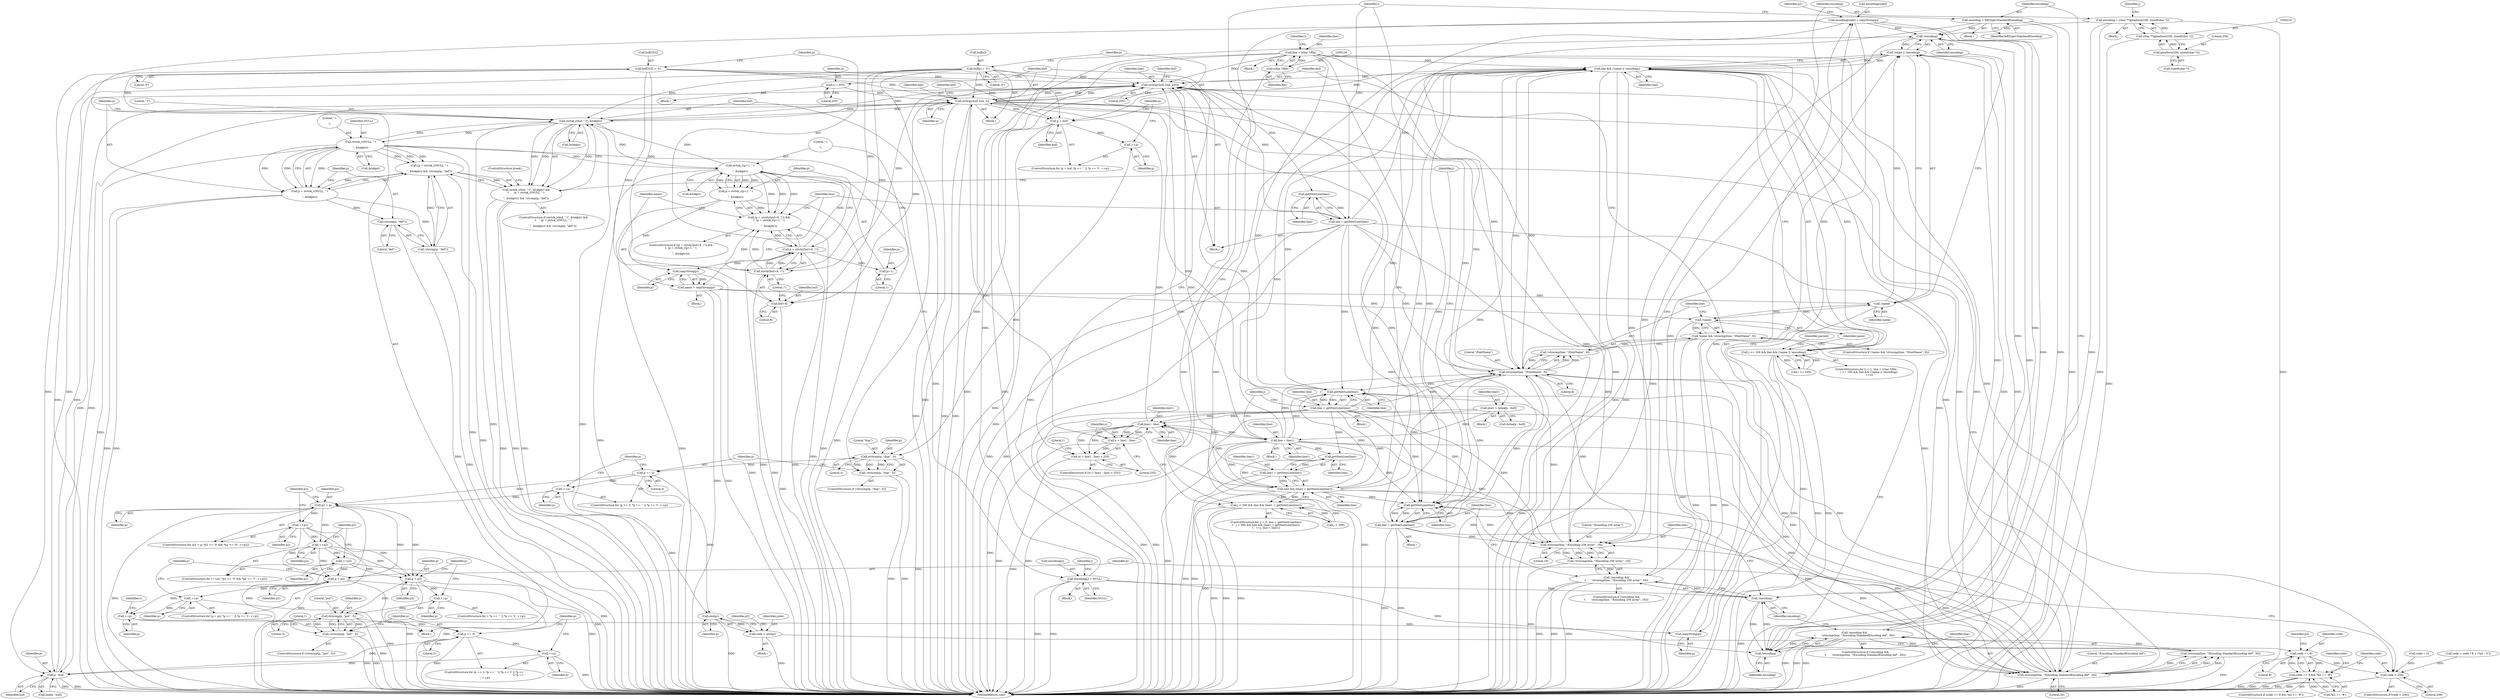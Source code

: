 digraph "1_poppler_39d140bfc0b8239bdd96d6a55842034ae5c05473@API" {
"1000443" [label="(Call,encoding[code] = copyString(p))"];
"1000447" [label="(Call,copyString(p))"];
"1000433" [label="(Call,++p)"];
"1000413" [label="(Call,p = p2)"];
"1000325" [label="(Call,p2 = p)"];
"1000310" [label="(Call,p += 3)"];
"1000304" [label="(Call,strncmp(p, \"dup\", 3))"];
"1000288" [label="(Call,p = buf)"];
"1000156" [label="(Call,buf[255] = '\0')"];
"1000282" [label="(Call,buf[n] = '\0')"];
"1000278" [label="(Call,strncpy(buf, line, n))"];
"1000509" [label="(Call,p - buf)"];
"1000498" [label="(Call,++p)"];
"1000476" [label="(Call,p += 3)"];
"1000470" [label="(Call,strncmp(p, \"put\", 3))"];
"1000466" [label="(Call,++p)"];
"1000453" [label="(Call,p = p2)"];
"1000337" [label="(Call,++p2)"];
"1000373" [label="(Call,++p2)"];
"1000384" [label="(Call,++p2)"];
"1000522" [label="(Call,strtok_r(buf, \" \t\", &tokptr))"];
"1000172" [label="(Call,strtok_r(p+1, \" \t\n\r\", &tokptr))"];
"1000163" [label="(Call,p = strchr(buf+9, '/'))"];
"1000165" [label="(Call,strchr(buf+9, '/'))"];
"1000152" [label="(Call,strncpy(buf, line, 255))"];
"1000258" [label="(Call,line = line1)"];
"1000266" [label="(Call,line1 - line)"];
"1000251" [label="(Call,line1 = getNextLine(line))"];
"1000253" [label="(Call,getNextLine(line))"];
"1000241" [label="(Call,line = getNextLine(line))"];
"1000243" [label="(Call,getNextLine(line))"];
"1000208" [label="(Call,strncmp(line, \"/Encoding 256 array\", 19))"];
"1000184" [label="(Call,line = getNextLine(line))"];
"1000186" [label="(Call,getNextLine(line))"];
"1000194" [label="(Call,strncmp(line, \"/Encoding StandardEncoding def\", 30))"];
"1000147" [label="(Call,strncmp(line, \"/FontName\", 9))"];
"1000132" [label="(Call,line && (!name || !encoding))"];
"1000543" [label="(Call,line = getNextLine(line))"];
"1000545" [label="(Call,getNextLine(line))"];
"1000249" [label="(Call,line && (line1 = getNextLine(line)))"];
"1000123" [label="(Call,line = (char *)file)"];
"1000125" [label="(Call,(char *)file)"];
"1000134" [label="(Call,!name || !encoding)"];
"1000135" [label="(Call,!name)"];
"1000180" [label="(Call,name = copyString(p))"];
"1000182" [label="(Call,copyString(p))"];
"1000170" [label="(Call,p = strtok_r(p+1, \" \t\n\r\", &tokptr))"];
"1000144" [label="(Call,!name)"];
"1000137" [label="(Call,!encoding)"];
"1000199" [label="(Call,encoding = fofiType1StandardEncoding)"];
"1000213" [label="(Call,encoding = (char **)gmallocn(256, sizeof(char *)))"];
"1000215" [label="(Call,(char **)gmallocn(256, sizeof(char *)))"];
"1000217" [label="(Call,gmallocn(256, sizeof(char *)))"];
"1000205" [label="(Call,!encoding)"];
"1000231" [label="(Call,encoding[j] = NULL)"];
"1000530" [label="(Call,strtok_r(NULL, \" \t\n\r\", &tokptr))"];
"1000191" [label="(Call,!encoding)"];
"1000443" [label="(Call,encoding[code] = copyString(p))"];
"1000190" [label="(Call,!encoding &&\n\t       !strncmp(line, \"/Encoding StandardEncoding def\", 30))"];
"1000193" [label="(Call,!strncmp(line, \"/Encoding StandardEncoding def\", 30))"];
"1000204" [label="(Call,!encoding &&\n\t       !strncmp(line, \"/Encoding 256 array\", 19))"];
"1000207" [label="(Call,!strncmp(line, \"/Encoding 256 array\", 19))"];
"1000504" [label="(Call,line1 = &line[p - buf])"];
"1000264" [label="(Call,n = line1 - line)"];
"1000275" [label="(Call,n = 255)"];
"1000300" [label="(Call,++p)"];
"1000322" [label="(Call,++p)"];
"1000425" [label="(Call,++p)"];
"1000128" [label="(Call,i <= 100 && line && (!name || !encoding))"];
"1000146" [label="(Call,!strncmp(line, \"/FontName\", 9))"];
"1000143" [label="(Call,!name && !strncmp(line, \"/FontName\", 9))"];
"1000162" [label="(Call,(p = strchr(buf+9, '/')) &&\n\t  (p = strtok_r(p+1, \" \t\n\r\", &tokptr)))"];
"1000245" [label="(Call,j < 300 && line && (line1 = getNextLine(line)))"];
"1000263" [label="(Call,(n = line1 - line) > 255)"];
"1000303" [label="(Call,!strncmp(p, \"dup\", 3))"];
"1000469" [label="(Call,!strncmp(p, \"put\", 3))"];
"1000353" [label="(Call,atoi(p))"];
"1000351" [label="(Call,code = atoi(p))"];
"1000361" [label="(Call,code == 8)"];
"1000360" [label="(Call,code == 8 && *p2 == '#')"];
"1000408" [label="(Call,code < 256)"];
"1000521" [label="(Call,strtok_r(buf, \" \t\", &tokptr) &&\n\t      (p = strtok_r(NULL, \" \t\n\r\", &tokptr)) && !strcmp(p, \"def\"))"];
"1000527" [label="(Call,(p = strtok_r(NULL, \" \t\n\r\", &tokptr)) && !strcmp(p, \"def\"))"];
"1000528" [label="(Call,p = strtok_r(NULL, \" \t\n\r\", &tokptr))"];
"1000535" [label="(Call,!strcmp(p, \"def\"))"];
"1000536" [label="(Call,strcmp(p, \"def\"))"];
"1000173" [label="(Call,p+1)"];
"1000166" [label="(Call,buf+9)"];
"1000204" [label="(Call,!encoding &&\n\t       !strncmp(line, \"/Encoding 256 array\", 19))"];
"1000161" [label="(ControlStructure,if ((p = strchr(buf+9, '/')) &&\n\t  (p = strtok_r(p+1, \" \t\n\r\", &tokptr))))"];
"1000478" [label="(Literal,3)"];
"1000469" [label="(Call,!strncmp(p, \"put\", 3))"];
"1000170" [label="(Call,p = strtok_r(p+1, \" \t\n\r\", &tokptr))"];
"1000504" [label="(Call,line1 = &line[p - buf])"];
"1000546" [label="(Identifier,line)"];
"1000191" [label="(Call,!encoding)"];
"1000528" [label="(Call,p = strtok_r(NULL, \" \t\n\r\", &tokptr))"];
"1000257" [label="(Identifier,j)"];
"1000284" [label="(Identifier,buf)"];
"1000149" [label="(Literal,\"/FontName\")"];
"1000217" [label="(Call,gmallocn(256, sizeof(char *)))"];
"1000153" [label="(Identifier,buf)"];
"1000180" [label="(Call,name = copyString(p))"];
"1000397" [label="(Call,code = code * 8 + (*p2 - '0'))"];
"1000444" [label="(Call,encoding[code])"];
"1000436" [label="(Identifier,c)"];
"1000533" [label="(Call,&tokptr)"];
"1000194" [label="(Call,strncmp(line, \"/Encoding StandardEncoding def\", 30))"];
"1000255" [label="(Block,)"];
"1000409" [label="(Identifier,code)"];
"1000198" [label="(Block,)"];
"1000176" [label="(Literal,\" \t\n\r\")"];
"1000316" [label="(Identifier,p)"];
"1000510" [label="(Identifier,p)"];
"1000337" [label="(Call,++p2)"];
"1000146" [label="(Call,!strncmp(line, \"/FontName\", 9))"];
"1000304" [label="(Call,strncmp(p, \"dup\", 3))"];
"1000384" [label="(Call,++p2)"];
"1000150" [label="(Literal,9)"];
"1000144" [label="(Call,!name)"];
"1000323" [label="(Identifier,p)"];
"1000419" [label="(Identifier,p)"];
"1000145" [label="(Identifier,name)"];
"1000550" [label="(MethodReturn,void)"];
"1000362" [label="(Identifier,code)"];
"1000261" [label="(Block,)"];
"1000265" [label="(Identifier,n)"];
"1000154" [label="(Identifier,line)"];
"1000373" [label="(Call,++p2)"];
"1000536" [label="(Call,strcmp(p, \"def\"))"];
"1000190" [label="(Call,!encoding &&\n\t       !strncmp(line, \"/Encoding StandardEncoding def\", 30))"];
"1000181" [label="(Identifier,name)"];
"1000151" [label="(Block,)"];
"1000523" [label="(Identifier,buf)"];
"1000507" [label="(Call,line[p - buf])"];
"1000119" [label="(Block,)"];
"1000263" [label="(Call,(n = line1 - line) > 255)"];
"1000147" [label="(Call,strncmp(line, \"/FontName\", 9))"];
"1000511" [label="(Identifier,buf)"];
"1000527" [label="(Call,(p = strtok_r(NULL, \" \t\n\r\", &tokptr)) && !strcmp(p, \"def\"))"];
"1000237" [label="(Block,)"];
"1000451" [label="(Identifier,p2)"];
"1000278" [label="(Call,strncpy(buf, line, n))"];
"1000378" [label="(Identifier,p2)"];
"1000385" [label="(Identifier,p2)"];
"1000206" [label="(Identifier,encoding)"];
"1000132" [label="(Call,line && (!name || !encoding))"];
"1000266" [label="(Call,line1 - line)"];
"1000542" [label="(Block,)"];
"1000369" [label="(Call,code = 0)"];
"1000524" [label="(Literal,\" \t\")"];
"1000133" [label="(Identifier,line)"];
"1000521" [label="(Call,strtok_r(buf, \" \t\", &tokptr) &&\n\t      (p = strtok_r(NULL, \" \t\n\r\", &tokptr)) && !strcmp(p, \"def\"))"];
"1000543" [label="(Call,line = getNextLine(line))"];
"1000213" [label="(Call,encoding = (char **)gmallocn(256, sizeof(char *)))"];
"1000137" [label="(Call,!encoding)"];
"1000311" [label="(Identifier,p)"];
"1000426" [label="(Identifier,p)"];
"1000448" [label="(Identifier,p)"];
"1000165" [label="(Call,strchr(buf+9, '/'))"];
"1000183" [label="(Identifier,p)"];
"1000498" [label="(Call,++p)"];
"1000258" [label="(Call,line = line1)"];
"1000244" [label="(Identifier,line)"];
"1000270" [label="(Block,)"];
"1000251" [label="(Call,line1 = getNextLine(line))"];
"1000537" [label="(Identifier,p)"];
"1000193" [label="(Call,!strncmp(line, \"/Encoding StandardEncoding def\", 30))"];
"1000443" [label="(Call,encoding[code] = copyString(p))"];
"1000453" [label="(Call,p = p2)"];
"1000414" [label="(Identifier,p)"];
"1000219" [label="(Call,sizeof(char *))"];
"1000354" [label="(Identifier,p)"];
"1000289" [label="(Identifier,p)"];
"1000156" [label="(Call,buf[255] = '\0')"];
"1000177" [label="(Call,&tokptr)"];
"1000306" [label="(Literal,\"dup\")"];
"1000127" [label="(Identifier,file)"];
"1000267" [label="(Identifier,line1)"];
"1000456" [label="(ControlStructure,for (; *p == ' ' || *p == '\t'; ++p))"];
"1000407" [label="(ControlStructure,if (code < 256))"];
"1000522" [label="(Call,strtok_r(buf, \" \t\", &tokptr))"];
"1000207" [label="(Call,!strncmp(line, \"/Encoding 256 array\", 19))"];
"1000540" [label="(ControlStructure,break;)"];
"1000544" [label="(Identifier,line)"];
"1000277" [label="(Literal,255)"];
"1000167" [label="(Identifier,buf)"];
"1000415" [label="(Identifier,p2)"];
"1000477" [label="(Identifier,p)"];
"1000124" [label="(Identifier,line)"];
"1000199" [label="(Call,encoding = fofiType1StandardEncoding)"];
"1000192" [label="(Identifier,encoding)"];
"1000467" [label="(Identifier,p)"];
"1000264" [label="(Call,n = line1 - line)"];
"1000185" [label="(Identifier,line)"];
"1000548" [label="(Identifier,parsed)"];
"1000545" [label="(Call,getNextLine(line))"];
"1000325" [label="(Call,p2 = p)"];
"1000242" [label="(Identifier,line)"];
"1000408" [label="(Call,code < 256)"];
"1000531" [label="(Identifier,NULL)"];
"1000283" [label="(Call,buf[n])"];
"1000476" [label="(Call,p += 3)"];
"1000425" [label="(Call,++p)"];
"1000499" [label="(Identifier,p)"];
"1000338" [label="(Identifier,p2)"];
"1000331" [label="(Identifier,p2)"];
"1000208" [label="(Call,strncmp(line, \"/Encoding 256 array\", 19))"];
"1000352" [label="(Identifier,code)"];
"1000171" [label="(Identifier,p)"];
"1000243" [label="(Call,getNextLine(line))"];
"1000215" [label="(Call,(char **)gmallocn(256, sizeof(char *)))"];
"1000290" [label="(Identifier,buf)"];
"1000230" [label="(Block,)"];
"1000305" [label="(Identifier,p)"];
"1000247" [label="(Identifier,j)"];
"1000166" [label="(Call,buf+9)"];
"1000327" [label="(Identifier,p)"];
"1000249" [label="(Call,line && (line1 = getNextLine(line)))"];
"1000364" [label="(Call,*p2 == '#')"];
"1000175" [label="(Literal,1)"];
"1000246" [label="(Call,j < 300)"];
"1000212" [label="(Block,)"];
"1000196" [label="(Literal,\"/Encoding StandardEncoding def\")"];
"1000174" [label="(Identifier,p)"];
"1000125" [label="(Call,(char *)file)"];
"1000160" [label="(Literal,'\0')"];
"1000302" [label="(ControlStructure,if (!strncmp(p, \"dup\", 3)))"];
"1000538" [label="(Literal,\"def\")"];
"1000253" [label="(Call,getNextLine(line))"];
"1000195" [label="(Identifier,line)"];
"1000342" [label="(Block,)"];
"1000182" [label="(Call,copyString(p))"];
"1000223" [label="(Identifier,j)"];
"1000475" [label="(ControlStructure,for (p += 3; *p == ' ' || *p == '\t' || *p == '\n' || *p == '\r'; ++p))"];
"1000218" [label="(Literal,256)"];
"1000361" [label="(Call,code == 8)"];
"1000468" [label="(ControlStructure,if (!strncmp(p, \"put\", 3)))"];
"1000412" [label="(ControlStructure,for (p = p2; *p == ' ' || *p == '\t'; ++p))"];
"1000303" [label="(Call,!strncmp(p, \"dup\", 3))"];
"1000532" [label="(Literal,\" \t\n\r\")"];
"1000351" [label="(Call,code = atoi(p))"];
"1000279" [label="(Identifier,buf)"];
"1000179" [label="(Block,)"];
"1000310" [label="(Call,p += 3)"];
"1000250" [label="(Identifier,line)"];
"1000433" [label="(Call,++p)"];
"1000434" [label="(Identifier,p)"];
"1000214" [label="(Identifier,encoding)"];
"1000189" [label="(ControlStructure,if (!encoding &&\n\t       !strncmp(line, \"/Encoding StandardEncoding def\", 30)))"];
"1000280" [label="(Identifier,line)"];
"1000312" [label="(Literal,3)"];
"1000241" [label="(Call,line = getNextLine(line))"];
"1000205" [label="(Call,!encoding)"];
"1000454" [label="(Identifier,p)"];
"1000410" [label="(Literal,256)"];
"1000129" [label="(Call,i <= 100)"];
"1000281" [label="(Identifier,n)"];
"1000530" [label="(Call,strtok_r(NULL, \" \t\n\r\", &tokptr))"];
"1000260" [label="(Identifier,line1)"];
"1000187" [label="(Identifier,line)"];
"1000162" [label="(Call,(p = strchr(buf+9, '/')) &&\n\t  (p = strtok_r(p+1, \" \t\n\r\", &tokptr)))"];
"1000309" [label="(ControlStructure,for (p += 3; *p == ' ' || *p == '\t'; ++p))"];
"1000184" [label="(Call,line = getNextLine(line))"];
"1000211" [label="(Literal,19)"];
"1000148" [label="(Identifier,line)"];
"1000231" [label="(Call,encoding[j] = NULL)"];
"1000142" [label="(ControlStructure,if (!name && !strncmp(line, \"/FontName\", 9)))"];
"1000288" [label="(Call,p = buf)"];
"1000520" [label="(ControlStructure,if (strtok_r(buf, \" \t\", &tokptr) &&\n\t      (p = strtok_r(NULL, \" \t\n\r\", &tokptr)) && !strcmp(p, \"def\")))"];
"1000169" [label="(Literal,'/')"];
"1000374" [label="(Identifier,p2)"];
"1000455" [label="(Identifier,p2)"];
"1000307" [label="(Literal,3)"];
"1000482" [label="(Identifier,p)"];
"1000460" [label="(Identifier,p)"];
"1000301" [label="(Identifier,p)"];
"1000143" [label="(Call,!name && !strncmp(line, \"/FontName\", 9))"];
"1000473" [label="(Literal,3)"];
"1000360" [label="(Call,code == 8 && *p2 == '#')"];
"1000282" [label="(Call,buf[n] = '\0')"];
"1000294" [label="(Identifier,p)"];
"1000128" [label="(Call,i <= 100 && line && (!name || !encoding))"];
"1000268" [label="(Identifier,line)"];
"1000471" [label="(Identifier,p)"];
"1000322" [label="(Call,++p)"];
"1000186" [label="(Call,getNextLine(line))"];
"1000235" [label="(Identifier,NULL)"];
"1000135" [label="(Call,!name)"];
"1000232" [label="(Call,encoding[j])"];
"1000197" [label="(Literal,30)"];
"1000359" [label="(ControlStructure,if (code == 8 && *p2 == '#'))"];
"1000164" [label="(Identifier,p)"];
"1000138" [label="(Identifier,encoding)"];
"1000535" [label="(Call,!strcmp(p, \"def\"))"];
"1000275" [label="(Call,n = 255)"];
"1000210" [label="(Literal,\"/Encoding 256 array\")"];
"1000229" [label="(Identifier,j)"];
"1000506" [label="(Call,&line[p - buf])"];
"1000155" [label="(Literal,255)"];
"1000273" [label="(Literal,1)"];
"1000254" [label="(Identifier,line)"];
"1000286" [label="(Literal,'\0')"];
"1000413" [label="(Call,p = p2)"];
"1000203" [label="(ControlStructure,if (!encoding &&\n\t       !strncmp(line, \"/Encoding 256 array\", 19)))"];
"1000163" [label="(Call,p = strchr(buf+9, '/'))"];
"1000201" [label="(Identifier,fofiType1StandardEncoding)"];
"1000262" [label="(ControlStructure,if ((n = line1 - line) > 255))"];
"1000357" [label="(Identifier,p2)"];
"1000366" [label="(Identifier,p2)"];
"1000173" [label="(Call,p+1)"];
"1000245" [label="(Call,j < 300 && line && (line1 = getNextLine(line)))"];
"1000236" [label="(ControlStructure,for (j = 0, line = getNextLine(line);\n\t   j < 300 && line && (line1 = getNextLine(line));\n\t   ++j, line = line1))"];
"1000157" [label="(Call,buf[255])"];
"1000372" [label="(ControlStructure,for (++p2; *p2 >= '0' && *p2 <= '7'; ++p2))"];
"1000123" [label="(Call,line = (char *)file)"];
"1000516" [label="(Literal,1)"];
"1000353" [label="(Call,atoi(p))"];
"1000472" [label="(Literal,\"put\")"];
"1000300" [label="(Call,++p)"];
"1000136" [label="(Identifier,name)"];
"1000529" [label="(Identifier,p)"];
"1000269" [label="(Literal,255)"];
"1000503" [label="(Block,)"];
"1000287" [label="(ControlStructure,for (p = buf; *p == ' ' || *p == '\t'; ++p))"];
"1000158" [label="(Identifier,buf)"];
"1000200" [label="(Identifier,encoding)"];
"1000152" [label="(Call,strncpy(buf, line, 255))"];
"1000505" [label="(Identifier,line1)"];
"1000209" [label="(Identifier,line)"];
"1000470" [label="(Call,strncmp(p, \"put\", 3))"];
"1000370" [label="(Identifier,code)"];
"1000363" [label="(Literal,8)"];
"1000525" [label="(Call,&tokptr)"];
"1000466" [label="(Call,++p)"];
"1000259" [label="(Identifier,line)"];
"1000324" [label="(ControlStructure,for (p2 = p; *p2 >= '0' && *p2 <= '9'; ++p2))"];
"1000252" [label="(Identifier,line1)"];
"1000447" [label="(Call,copyString(p))"];
"1000130" [label="(Identifier,i)"];
"1000509" [label="(Call,p - buf)"];
"1000140" [label="(Identifier,i)"];
"1000134" [label="(Call,!name || !encoding)"];
"1000276" [label="(Identifier,n)"];
"1000432" [label="(Block,)"];
"1000168" [label="(Literal,9)"];
"1000172" [label="(Call,strtok_r(p+1, \" \t\n\r\", &tokptr))"];
"1000118" [label="(ControlStructure,for (i = 1, line = (char *)file;\n       i <= 100 && line && (!name || !encoding);\n       ++i))"];
"1000326" [label="(Identifier,p2)"];
"1000443" -> "1000432"  [label="AST: "];
"1000443" -> "1000447"  [label="CFG: "];
"1000444" -> "1000443"  [label="AST: "];
"1000447" -> "1000443"  [label="AST: "];
"1000451" -> "1000443"  [label="CFG: "];
"1000443" -> "1000550"  [label="DDG: "];
"1000443" -> "1000550"  [label="DDG: "];
"1000443" -> "1000137"  [label="DDG: "];
"1000443" -> "1000191"  [label="DDG: "];
"1000443" -> "1000205"  [label="DDG: "];
"1000447" -> "1000443"  [label="DDG: "];
"1000447" -> "1000448"  [label="CFG: "];
"1000448" -> "1000447"  [label="AST: "];
"1000433" -> "1000447"  [label="DDG: "];
"1000433" -> "1000432"  [label="AST: "];
"1000433" -> "1000434"  [label="CFG: "];
"1000434" -> "1000433"  [label="AST: "];
"1000436" -> "1000433"  [label="CFG: "];
"1000413" -> "1000433"  [label="DDG: "];
"1000425" -> "1000433"  [label="DDG: "];
"1000413" -> "1000412"  [label="AST: "];
"1000413" -> "1000415"  [label="CFG: "];
"1000414" -> "1000413"  [label="AST: "];
"1000415" -> "1000413"  [label="AST: "];
"1000419" -> "1000413"  [label="CFG: "];
"1000413" -> "1000550"  [label="DDG: "];
"1000413" -> "1000550"  [label="DDG: "];
"1000325" -> "1000413"  [label="DDG: "];
"1000337" -> "1000413"  [label="DDG: "];
"1000373" -> "1000413"  [label="DDG: "];
"1000384" -> "1000413"  [label="DDG: "];
"1000413" -> "1000425"  [label="DDG: "];
"1000325" -> "1000324"  [label="AST: "];
"1000325" -> "1000327"  [label="CFG: "];
"1000326" -> "1000325"  [label="AST: "];
"1000327" -> "1000325"  [label="AST: "];
"1000331" -> "1000325"  [label="CFG: "];
"1000325" -> "1000550"  [label="DDG: "];
"1000325" -> "1000550"  [label="DDG: "];
"1000310" -> "1000325"  [label="DDG: "];
"1000322" -> "1000325"  [label="DDG: "];
"1000325" -> "1000337"  [label="DDG: "];
"1000325" -> "1000373"  [label="DDG: "];
"1000325" -> "1000453"  [label="DDG: "];
"1000310" -> "1000309"  [label="AST: "];
"1000310" -> "1000312"  [label="CFG: "];
"1000311" -> "1000310"  [label="AST: "];
"1000312" -> "1000310"  [label="AST: "];
"1000316" -> "1000310"  [label="CFG: "];
"1000304" -> "1000310"  [label="DDG: "];
"1000310" -> "1000322"  [label="DDG: "];
"1000310" -> "1000353"  [label="DDG: "];
"1000304" -> "1000303"  [label="AST: "];
"1000304" -> "1000307"  [label="CFG: "];
"1000305" -> "1000304"  [label="AST: "];
"1000306" -> "1000304"  [label="AST: "];
"1000307" -> "1000304"  [label="AST: "];
"1000303" -> "1000304"  [label="CFG: "];
"1000304" -> "1000550"  [label="DDG: "];
"1000304" -> "1000303"  [label="DDG: "];
"1000304" -> "1000303"  [label="DDG: "];
"1000304" -> "1000303"  [label="DDG: "];
"1000288" -> "1000304"  [label="DDG: "];
"1000300" -> "1000304"  [label="DDG: "];
"1000288" -> "1000287"  [label="AST: "];
"1000288" -> "1000290"  [label="CFG: "];
"1000289" -> "1000288"  [label="AST: "];
"1000290" -> "1000288"  [label="AST: "];
"1000294" -> "1000288"  [label="CFG: "];
"1000288" -> "1000550"  [label="DDG: "];
"1000156" -> "1000288"  [label="DDG: "];
"1000282" -> "1000288"  [label="DDG: "];
"1000278" -> "1000288"  [label="DDG: "];
"1000288" -> "1000300"  [label="DDG: "];
"1000156" -> "1000151"  [label="AST: "];
"1000156" -> "1000160"  [label="CFG: "];
"1000157" -> "1000156"  [label="AST: "];
"1000160" -> "1000156"  [label="AST: "];
"1000164" -> "1000156"  [label="CFG: "];
"1000156" -> "1000550"  [label="DDG: "];
"1000156" -> "1000152"  [label="DDG: "];
"1000156" -> "1000165"  [label="DDG: "];
"1000156" -> "1000166"  [label="DDG: "];
"1000156" -> "1000278"  [label="DDG: "];
"1000156" -> "1000509"  [label="DDG: "];
"1000156" -> "1000522"  [label="DDG: "];
"1000282" -> "1000261"  [label="AST: "];
"1000282" -> "1000286"  [label="CFG: "];
"1000283" -> "1000282"  [label="AST: "];
"1000286" -> "1000282"  [label="AST: "];
"1000289" -> "1000282"  [label="CFG: "];
"1000282" -> "1000550"  [label="DDG: "];
"1000282" -> "1000152"  [label="DDG: "];
"1000282" -> "1000165"  [label="DDG: "];
"1000282" -> "1000166"  [label="DDG: "];
"1000282" -> "1000278"  [label="DDG: "];
"1000282" -> "1000509"  [label="DDG: "];
"1000282" -> "1000522"  [label="DDG: "];
"1000278" -> "1000261"  [label="AST: "];
"1000278" -> "1000281"  [label="CFG: "];
"1000279" -> "1000278"  [label="AST: "];
"1000280" -> "1000278"  [label="AST: "];
"1000281" -> "1000278"  [label="AST: "];
"1000284" -> "1000278"  [label="CFG: "];
"1000278" -> "1000550"  [label="DDG: "];
"1000278" -> "1000550"  [label="DDG: "];
"1000278" -> "1000550"  [label="DDG: "];
"1000278" -> "1000132"  [label="DDG: "];
"1000278" -> "1000147"  [label="DDG: "];
"1000278" -> "1000152"  [label="DDG: "];
"1000278" -> "1000152"  [label="DDG: "];
"1000278" -> "1000194"  [label="DDG: "];
"1000278" -> "1000208"  [label="DDG: "];
"1000278" -> "1000243"  [label="DDG: "];
"1000509" -> "1000278"  [label="DDG: "];
"1000522" -> "1000278"  [label="DDG: "];
"1000152" -> "1000278"  [label="DDG: "];
"1000266" -> "1000278"  [label="DDG: "];
"1000264" -> "1000278"  [label="DDG: "];
"1000275" -> "1000278"  [label="DDG: "];
"1000278" -> "1000509"  [label="DDG: "];
"1000278" -> "1000522"  [label="DDG: "];
"1000278" -> "1000545"  [label="DDG: "];
"1000509" -> "1000507"  [label="AST: "];
"1000509" -> "1000511"  [label="CFG: "];
"1000510" -> "1000509"  [label="AST: "];
"1000511" -> "1000509"  [label="AST: "];
"1000507" -> "1000509"  [label="CFG: "];
"1000509" -> "1000550"  [label="DDG: "];
"1000509" -> "1000550"  [label="DDG: "];
"1000509" -> "1000152"  [label="DDG: "];
"1000498" -> "1000509"  [label="DDG: "];
"1000476" -> "1000509"  [label="DDG: "];
"1000498" -> "1000475"  [label="AST: "];
"1000498" -> "1000499"  [label="CFG: "];
"1000499" -> "1000498"  [label="AST: "];
"1000482" -> "1000498"  [label="CFG: "];
"1000498" -> "1000550"  [label="DDG: "];
"1000476" -> "1000498"  [label="DDG: "];
"1000476" -> "1000475"  [label="AST: "];
"1000476" -> "1000478"  [label="CFG: "];
"1000477" -> "1000476"  [label="AST: "];
"1000478" -> "1000476"  [label="AST: "];
"1000482" -> "1000476"  [label="CFG: "];
"1000476" -> "1000550"  [label="DDG: "];
"1000470" -> "1000476"  [label="DDG: "];
"1000470" -> "1000469"  [label="AST: "];
"1000470" -> "1000473"  [label="CFG: "];
"1000471" -> "1000470"  [label="AST: "];
"1000472" -> "1000470"  [label="AST: "];
"1000473" -> "1000470"  [label="AST: "];
"1000469" -> "1000470"  [label="CFG: "];
"1000470" -> "1000550"  [label="DDG: "];
"1000470" -> "1000469"  [label="DDG: "];
"1000470" -> "1000469"  [label="DDG: "];
"1000470" -> "1000469"  [label="DDG: "];
"1000466" -> "1000470"  [label="DDG: "];
"1000453" -> "1000470"  [label="DDG: "];
"1000466" -> "1000456"  [label="AST: "];
"1000466" -> "1000467"  [label="CFG: "];
"1000467" -> "1000466"  [label="AST: "];
"1000460" -> "1000466"  [label="CFG: "];
"1000453" -> "1000466"  [label="DDG: "];
"1000453" -> "1000432"  [label="AST: "];
"1000453" -> "1000455"  [label="CFG: "];
"1000454" -> "1000453"  [label="AST: "];
"1000455" -> "1000453"  [label="AST: "];
"1000460" -> "1000453"  [label="CFG: "];
"1000453" -> "1000550"  [label="DDG: "];
"1000337" -> "1000453"  [label="DDG: "];
"1000373" -> "1000453"  [label="DDG: "];
"1000384" -> "1000453"  [label="DDG: "];
"1000337" -> "1000324"  [label="AST: "];
"1000337" -> "1000338"  [label="CFG: "];
"1000338" -> "1000337"  [label="AST: "];
"1000331" -> "1000337"  [label="CFG: "];
"1000337" -> "1000550"  [label="DDG: "];
"1000337" -> "1000373"  [label="DDG: "];
"1000373" -> "1000372"  [label="AST: "];
"1000373" -> "1000374"  [label="CFG: "];
"1000374" -> "1000373"  [label="AST: "];
"1000378" -> "1000373"  [label="CFG: "];
"1000373" -> "1000550"  [label="DDG: "];
"1000373" -> "1000384"  [label="DDG: "];
"1000384" -> "1000372"  [label="AST: "];
"1000384" -> "1000385"  [label="CFG: "];
"1000385" -> "1000384"  [label="AST: "];
"1000378" -> "1000384"  [label="CFG: "];
"1000384" -> "1000550"  [label="DDG: "];
"1000522" -> "1000521"  [label="AST: "];
"1000522" -> "1000525"  [label="CFG: "];
"1000523" -> "1000522"  [label="AST: "];
"1000524" -> "1000522"  [label="AST: "];
"1000525" -> "1000522"  [label="AST: "];
"1000529" -> "1000522"  [label="CFG: "];
"1000521" -> "1000522"  [label="CFG: "];
"1000522" -> "1000550"  [label="DDG: "];
"1000522" -> "1000550"  [label="DDG: "];
"1000522" -> "1000152"  [label="DDG: "];
"1000522" -> "1000172"  [label="DDG: "];
"1000522" -> "1000521"  [label="DDG: "];
"1000522" -> "1000521"  [label="DDG: "];
"1000522" -> "1000521"  [label="DDG: "];
"1000172" -> "1000522"  [label="DDG: "];
"1000530" -> "1000522"  [label="DDG: "];
"1000522" -> "1000530"  [label="DDG: "];
"1000172" -> "1000170"  [label="AST: "];
"1000172" -> "1000177"  [label="CFG: "];
"1000173" -> "1000172"  [label="AST: "];
"1000176" -> "1000172"  [label="AST: "];
"1000177" -> "1000172"  [label="AST: "];
"1000170" -> "1000172"  [label="CFG: "];
"1000172" -> "1000550"  [label="DDG: "];
"1000172" -> "1000550"  [label="DDG: "];
"1000172" -> "1000162"  [label="DDG: "];
"1000172" -> "1000162"  [label="DDG: "];
"1000172" -> "1000162"  [label="DDG: "];
"1000172" -> "1000170"  [label="DDG: "];
"1000172" -> "1000170"  [label="DDG: "];
"1000172" -> "1000170"  [label="DDG: "];
"1000163" -> "1000172"  [label="DDG: "];
"1000530" -> "1000172"  [label="DDG: "];
"1000163" -> "1000162"  [label="AST: "];
"1000163" -> "1000165"  [label="CFG: "];
"1000164" -> "1000163"  [label="AST: "];
"1000165" -> "1000163"  [label="AST: "];
"1000171" -> "1000163"  [label="CFG: "];
"1000162" -> "1000163"  [label="CFG: "];
"1000163" -> "1000550"  [label="DDG: "];
"1000163" -> "1000550"  [label="DDG: "];
"1000163" -> "1000162"  [label="DDG: "];
"1000165" -> "1000163"  [label="DDG: "];
"1000165" -> "1000163"  [label="DDG: "];
"1000163" -> "1000173"  [label="DDG: "];
"1000163" -> "1000182"  [label="DDG: "];
"1000165" -> "1000169"  [label="CFG: "];
"1000166" -> "1000165"  [label="AST: "];
"1000169" -> "1000165"  [label="AST: "];
"1000165" -> "1000550"  [label="DDG: "];
"1000165" -> "1000162"  [label="DDG: "];
"1000165" -> "1000162"  [label="DDG: "];
"1000152" -> "1000165"  [label="DDG: "];
"1000152" -> "1000151"  [label="AST: "];
"1000152" -> "1000155"  [label="CFG: "];
"1000153" -> "1000152"  [label="AST: "];
"1000154" -> "1000152"  [label="AST: "];
"1000155" -> "1000152"  [label="AST: "];
"1000158" -> "1000152"  [label="CFG: "];
"1000152" -> "1000550"  [label="DDG: "];
"1000258" -> "1000152"  [label="DDG: "];
"1000184" -> "1000152"  [label="DDG: "];
"1000194" -> "1000152"  [label="DDG: "];
"1000147" -> "1000152"  [label="DDG: "];
"1000132" -> "1000152"  [label="DDG: "];
"1000241" -> "1000152"  [label="DDG: "];
"1000543" -> "1000152"  [label="DDG: "];
"1000249" -> "1000152"  [label="DDG: "];
"1000123" -> "1000152"  [label="DDG: "];
"1000152" -> "1000166"  [label="DDG: "];
"1000152" -> "1000186"  [label="DDG: "];
"1000258" -> "1000255"  [label="AST: "];
"1000258" -> "1000260"  [label="CFG: "];
"1000259" -> "1000258"  [label="AST: "];
"1000260" -> "1000258"  [label="AST: "];
"1000247" -> "1000258"  [label="CFG: "];
"1000258" -> "1000550"  [label="DDG: "];
"1000258" -> "1000550"  [label="DDG: "];
"1000258" -> "1000132"  [label="DDG: "];
"1000258" -> "1000147"  [label="DDG: "];
"1000258" -> "1000194"  [label="DDG: "];
"1000258" -> "1000208"  [label="DDG: "];
"1000258" -> "1000243"  [label="DDG: "];
"1000258" -> "1000249"  [label="DDG: "];
"1000258" -> "1000253"  [label="DDG: "];
"1000266" -> "1000258"  [label="DDG: "];
"1000504" -> "1000258"  [label="DDG: "];
"1000258" -> "1000266"  [label="DDG: "];
"1000258" -> "1000545"  [label="DDG: "];
"1000266" -> "1000264"  [label="AST: "];
"1000266" -> "1000268"  [label="CFG: "];
"1000267" -> "1000266"  [label="AST: "];
"1000268" -> "1000266"  [label="AST: "];
"1000264" -> "1000266"  [label="CFG: "];
"1000266" -> "1000550"  [label="DDG: "];
"1000266" -> "1000263"  [label="DDG: "];
"1000266" -> "1000263"  [label="DDG: "];
"1000266" -> "1000264"  [label="DDG: "];
"1000266" -> "1000264"  [label="DDG: "];
"1000251" -> "1000266"  [label="DDG: "];
"1000504" -> "1000266"  [label="DDG: "];
"1000241" -> "1000266"  [label="DDG: "];
"1000249" -> "1000266"  [label="DDG: "];
"1000251" -> "1000249"  [label="AST: "];
"1000251" -> "1000253"  [label="CFG: "];
"1000252" -> "1000251"  [label="AST: "];
"1000253" -> "1000251"  [label="AST: "];
"1000249" -> "1000251"  [label="CFG: "];
"1000251" -> "1000550"  [label="DDG: "];
"1000251" -> "1000550"  [label="DDG: "];
"1000251" -> "1000249"  [label="DDG: "];
"1000253" -> "1000251"  [label="DDG: "];
"1000253" -> "1000254"  [label="CFG: "];
"1000254" -> "1000253"  [label="AST: "];
"1000253" -> "1000249"  [label="DDG: "];
"1000241" -> "1000253"  [label="DDG: "];
"1000241" -> "1000237"  [label="AST: "];
"1000241" -> "1000243"  [label="CFG: "];
"1000242" -> "1000241"  [label="AST: "];
"1000243" -> "1000241"  [label="AST: "];
"1000247" -> "1000241"  [label="CFG: "];
"1000241" -> "1000550"  [label="DDG: "];
"1000241" -> "1000550"  [label="DDG: "];
"1000241" -> "1000132"  [label="DDG: "];
"1000241" -> "1000147"  [label="DDG: "];
"1000241" -> "1000194"  [label="DDG: "];
"1000241" -> "1000208"  [label="DDG: "];
"1000243" -> "1000241"  [label="DDG: "];
"1000241" -> "1000243"  [label="DDG: "];
"1000241" -> "1000249"  [label="DDG: "];
"1000241" -> "1000545"  [label="DDG: "];
"1000243" -> "1000244"  [label="CFG: "];
"1000244" -> "1000243"  [label="AST: "];
"1000208" -> "1000243"  [label="DDG: "];
"1000184" -> "1000243"  [label="DDG: "];
"1000194" -> "1000243"  [label="DDG: "];
"1000147" -> "1000243"  [label="DDG: "];
"1000132" -> "1000243"  [label="DDG: "];
"1000543" -> "1000243"  [label="DDG: "];
"1000249" -> "1000243"  [label="DDG: "];
"1000123" -> "1000243"  [label="DDG: "];
"1000208" -> "1000207"  [label="AST: "];
"1000208" -> "1000211"  [label="CFG: "];
"1000209" -> "1000208"  [label="AST: "];
"1000210" -> "1000208"  [label="AST: "];
"1000211" -> "1000208"  [label="AST: "];
"1000207" -> "1000208"  [label="CFG: "];
"1000208" -> "1000207"  [label="DDG: "];
"1000208" -> "1000207"  [label="DDG: "];
"1000208" -> "1000207"  [label="DDG: "];
"1000184" -> "1000208"  [label="DDG: "];
"1000194" -> "1000208"  [label="DDG: "];
"1000147" -> "1000208"  [label="DDG: "];
"1000132" -> "1000208"  [label="DDG: "];
"1000543" -> "1000208"  [label="DDG: "];
"1000249" -> "1000208"  [label="DDG: "];
"1000123" -> "1000208"  [label="DDG: "];
"1000208" -> "1000545"  [label="DDG: "];
"1000184" -> "1000151"  [label="AST: "];
"1000184" -> "1000186"  [label="CFG: "];
"1000185" -> "1000184"  [label="AST: "];
"1000186" -> "1000184"  [label="AST: "];
"1000140" -> "1000184"  [label="CFG: "];
"1000184" -> "1000550"  [label="DDG: "];
"1000184" -> "1000550"  [label="DDG: "];
"1000184" -> "1000132"  [label="DDG: "];
"1000184" -> "1000147"  [label="DDG: "];
"1000186" -> "1000184"  [label="DDG: "];
"1000184" -> "1000194"  [label="DDG: "];
"1000184" -> "1000545"  [label="DDG: "];
"1000186" -> "1000187"  [label="CFG: "];
"1000187" -> "1000186"  [label="AST: "];
"1000194" -> "1000193"  [label="AST: "];
"1000194" -> "1000197"  [label="CFG: "];
"1000195" -> "1000194"  [label="AST: "];
"1000196" -> "1000194"  [label="AST: "];
"1000197" -> "1000194"  [label="AST: "];
"1000193" -> "1000194"  [label="CFG: "];
"1000194" -> "1000550"  [label="DDG: "];
"1000194" -> "1000132"  [label="DDG: "];
"1000194" -> "1000147"  [label="DDG: "];
"1000194" -> "1000193"  [label="DDG: "];
"1000194" -> "1000193"  [label="DDG: "];
"1000194" -> "1000193"  [label="DDG: "];
"1000147" -> "1000194"  [label="DDG: "];
"1000132" -> "1000194"  [label="DDG: "];
"1000543" -> "1000194"  [label="DDG: "];
"1000249" -> "1000194"  [label="DDG: "];
"1000123" -> "1000194"  [label="DDG: "];
"1000194" -> "1000545"  [label="DDG: "];
"1000147" -> "1000146"  [label="AST: "];
"1000147" -> "1000150"  [label="CFG: "];
"1000148" -> "1000147"  [label="AST: "];
"1000149" -> "1000147"  [label="AST: "];
"1000150" -> "1000147"  [label="AST: "];
"1000146" -> "1000147"  [label="CFG: "];
"1000147" -> "1000550"  [label="DDG: "];
"1000147" -> "1000132"  [label="DDG: "];
"1000147" -> "1000146"  [label="DDG: "];
"1000147" -> "1000146"  [label="DDG: "];
"1000147" -> "1000146"  [label="DDG: "];
"1000132" -> "1000147"  [label="DDG: "];
"1000543" -> "1000147"  [label="DDG: "];
"1000249" -> "1000147"  [label="DDG: "];
"1000123" -> "1000147"  [label="DDG: "];
"1000147" -> "1000545"  [label="DDG: "];
"1000132" -> "1000128"  [label="AST: "];
"1000132" -> "1000133"  [label="CFG: "];
"1000132" -> "1000134"  [label="CFG: "];
"1000133" -> "1000132"  [label="AST: "];
"1000134" -> "1000132"  [label="AST: "];
"1000128" -> "1000132"  [label="CFG: "];
"1000132" -> "1000550"  [label="DDG: "];
"1000132" -> "1000550"  [label="DDG: "];
"1000132" -> "1000128"  [label="DDG: "];
"1000132" -> "1000128"  [label="DDG: "];
"1000543" -> "1000132"  [label="DDG: "];
"1000249" -> "1000132"  [label="DDG: "];
"1000123" -> "1000132"  [label="DDG: "];
"1000134" -> "1000132"  [label="DDG: "];
"1000134" -> "1000132"  [label="DDG: "];
"1000132" -> "1000545"  [label="DDG: "];
"1000543" -> "1000542"  [label="AST: "];
"1000543" -> "1000545"  [label="CFG: "];
"1000544" -> "1000543"  [label="AST: "];
"1000545" -> "1000543"  [label="AST: "];
"1000140" -> "1000543"  [label="CFG: "];
"1000543" -> "1000550"  [label="DDG: "];
"1000543" -> "1000550"  [label="DDG: "];
"1000545" -> "1000543"  [label="DDG: "];
"1000543" -> "1000545"  [label="DDG: "];
"1000545" -> "1000546"  [label="CFG: "];
"1000546" -> "1000545"  [label="AST: "];
"1000249" -> "1000545"  [label="DDG: "];
"1000123" -> "1000545"  [label="DDG: "];
"1000249" -> "1000245"  [label="AST: "];
"1000249" -> "1000250"  [label="CFG: "];
"1000250" -> "1000249"  [label="AST: "];
"1000245" -> "1000249"  [label="CFG: "];
"1000249" -> "1000550"  [label="DDG: "];
"1000249" -> "1000245"  [label="DDG: "];
"1000123" -> "1000119"  [label="AST: "];
"1000123" -> "1000125"  [label="CFG: "];
"1000124" -> "1000123"  [label="AST: "];
"1000125" -> "1000123"  [label="AST: "];
"1000130" -> "1000123"  [label="CFG: "];
"1000123" -> "1000550"  [label="DDG: "];
"1000123" -> "1000550"  [label="DDG: "];
"1000125" -> "1000123"  [label="DDG: "];
"1000125" -> "1000127"  [label="CFG: "];
"1000126" -> "1000125"  [label="AST: "];
"1000127" -> "1000125"  [label="AST: "];
"1000125" -> "1000550"  [label="DDG: "];
"1000134" -> "1000135"  [label="CFG: "];
"1000134" -> "1000137"  [label="CFG: "];
"1000135" -> "1000134"  [label="AST: "];
"1000137" -> "1000134"  [label="AST: "];
"1000134" -> "1000550"  [label="DDG: "];
"1000134" -> "1000550"  [label="DDG: "];
"1000135" -> "1000134"  [label="DDG: "];
"1000137" -> "1000134"  [label="DDG: "];
"1000190" -> "1000134"  [label="DDG: "];
"1000204" -> "1000134"  [label="DDG: "];
"1000135" -> "1000136"  [label="CFG: "];
"1000136" -> "1000135"  [label="AST: "];
"1000138" -> "1000135"  [label="CFG: "];
"1000135" -> "1000550"  [label="DDG: "];
"1000180" -> "1000135"  [label="DDG: "];
"1000144" -> "1000135"  [label="DDG: "];
"1000135" -> "1000144"  [label="DDG: "];
"1000180" -> "1000179"  [label="AST: "];
"1000180" -> "1000182"  [label="CFG: "];
"1000181" -> "1000180"  [label="AST: "];
"1000182" -> "1000180"  [label="AST: "];
"1000185" -> "1000180"  [label="CFG: "];
"1000180" -> "1000550"  [label="DDG: "];
"1000180" -> "1000550"  [label="DDG: "];
"1000180" -> "1000144"  [label="DDG: "];
"1000182" -> "1000180"  [label="DDG: "];
"1000182" -> "1000183"  [label="CFG: "];
"1000183" -> "1000182"  [label="AST: "];
"1000182" -> "1000550"  [label="DDG: "];
"1000170" -> "1000182"  [label="DDG: "];
"1000170" -> "1000162"  [label="AST: "];
"1000171" -> "1000170"  [label="AST: "];
"1000162" -> "1000170"  [label="CFG: "];
"1000170" -> "1000550"  [label="DDG: "];
"1000170" -> "1000550"  [label="DDG: "];
"1000170" -> "1000162"  [label="DDG: "];
"1000144" -> "1000143"  [label="AST: "];
"1000144" -> "1000145"  [label="CFG: "];
"1000145" -> "1000144"  [label="AST: "];
"1000148" -> "1000144"  [label="CFG: "];
"1000143" -> "1000144"  [label="CFG: "];
"1000144" -> "1000550"  [label="DDG: "];
"1000144" -> "1000143"  [label="DDG: "];
"1000137" -> "1000138"  [label="CFG: "];
"1000138" -> "1000137"  [label="AST: "];
"1000137" -> "1000550"  [label="DDG: "];
"1000199" -> "1000137"  [label="DDG: "];
"1000213" -> "1000137"  [label="DDG: "];
"1000205" -> "1000137"  [label="DDG: "];
"1000231" -> "1000137"  [label="DDG: "];
"1000137" -> "1000191"  [label="DDG: "];
"1000199" -> "1000198"  [label="AST: "];
"1000199" -> "1000201"  [label="CFG: "];
"1000200" -> "1000199"  [label="AST: "];
"1000201" -> "1000199"  [label="AST: "];
"1000140" -> "1000199"  [label="CFG: "];
"1000199" -> "1000550"  [label="DDG: "];
"1000199" -> "1000550"  [label="DDG: "];
"1000199" -> "1000191"  [label="DDG: "];
"1000213" -> "1000212"  [label="AST: "];
"1000213" -> "1000215"  [label="CFG: "];
"1000214" -> "1000213"  [label="AST: "];
"1000215" -> "1000213"  [label="AST: "];
"1000223" -> "1000213"  [label="CFG: "];
"1000213" -> "1000550"  [label="DDG: "];
"1000213" -> "1000550"  [label="DDG: "];
"1000213" -> "1000191"  [label="DDG: "];
"1000215" -> "1000213"  [label="DDG: "];
"1000215" -> "1000217"  [label="CFG: "];
"1000216" -> "1000215"  [label="AST: "];
"1000217" -> "1000215"  [label="AST: "];
"1000215" -> "1000550"  [label="DDG: "];
"1000217" -> "1000215"  [label="DDG: "];
"1000217" -> "1000219"  [label="CFG: "];
"1000218" -> "1000217"  [label="AST: "];
"1000219" -> "1000217"  [label="AST: "];
"1000205" -> "1000204"  [label="AST: "];
"1000205" -> "1000206"  [label="CFG: "];
"1000206" -> "1000205"  [label="AST: "];
"1000209" -> "1000205"  [label="CFG: "];
"1000204" -> "1000205"  [label="CFG: "];
"1000205" -> "1000550"  [label="DDG: "];
"1000205" -> "1000191"  [label="DDG: "];
"1000205" -> "1000204"  [label="DDG: "];
"1000231" -> "1000205"  [label="DDG: "];
"1000191" -> "1000205"  [label="DDG: "];
"1000231" -> "1000230"  [label="AST: "];
"1000231" -> "1000235"  [label="CFG: "];
"1000232" -> "1000231"  [label="AST: "];
"1000235" -> "1000231"  [label="AST: "];
"1000229" -> "1000231"  [label="CFG: "];
"1000231" -> "1000550"  [label="DDG: "];
"1000231" -> "1000550"  [label="DDG: "];
"1000231" -> "1000191"  [label="DDG: "];
"1000530" -> "1000231"  [label="DDG: "];
"1000530" -> "1000528"  [label="AST: "];
"1000530" -> "1000533"  [label="CFG: "];
"1000531" -> "1000530"  [label="AST: "];
"1000532" -> "1000530"  [label="AST: "];
"1000533" -> "1000530"  [label="AST: "];
"1000528" -> "1000530"  [label="CFG: "];
"1000530" -> "1000550"  [label="DDG: "];
"1000530" -> "1000550"  [label="DDG: "];
"1000530" -> "1000527"  [label="DDG: "];
"1000530" -> "1000527"  [label="DDG: "];
"1000530" -> "1000527"  [label="DDG: "];
"1000530" -> "1000528"  [label="DDG: "];
"1000530" -> "1000528"  [label="DDG: "];
"1000530" -> "1000528"  [label="DDG: "];
"1000191" -> "1000190"  [label="AST: "];
"1000191" -> "1000192"  [label="CFG: "];
"1000192" -> "1000191"  [label="AST: "];
"1000195" -> "1000191"  [label="CFG: "];
"1000190" -> "1000191"  [label="CFG: "];
"1000191" -> "1000190"  [label="DDG: "];
"1000190" -> "1000189"  [label="AST: "];
"1000190" -> "1000193"  [label="CFG: "];
"1000193" -> "1000190"  [label="AST: "];
"1000200" -> "1000190"  [label="CFG: "];
"1000206" -> "1000190"  [label="CFG: "];
"1000190" -> "1000550"  [label="DDG: "];
"1000190" -> "1000550"  [label="DDG: "];
"1000190" -> "1000550"  [label="DDG: "];
"1000193" -> "1000190"  [label="DDG: "];
"1000193" -> "1000550"  [label="DDG: "];
"1000204" -> "1000203"  [label="AST: "];
"1000204" -> "1000207"  [label="CFG: "];
"1000207" -> "1000204"  [label="AST: "];
"1000214" -> "1000204"  [label="CFG: "];
"1000544" -> "1000204"  [label="CFG: "];
"1000204" -> "1000550"  [label="DDG: "];
"1000204" -> "1000550"  [label="DDG: "];
"1000204" -> "1000550"  [label="DDG: "];
"1000207" -> "1000204"  [label="DDG: "];
"1000207" -> "1000550"  [label="DDG: "];
"1000504" -> "1000503"  [label="AST: "];
"1000504" -> "1000506"  [label="CFG: "];
"1000505" -> "1000504"  [label="AST: "];
"1000506" -> "1000504"  [label="AST: "];
"1000257" -> "1000504"  [label="CFG: "];
"1000504" -> "1000550"  [label="DDG: "];
"1000264" -> "1000263"  [label="AST: "];
"1000265" -> "1000264"  [label="AST: "];
"1000269" -> "1000264"  [label="CFG: "];
"1000264" -> "1000550"  [label="DDG: "];
"1000264" -> "1000263"  [label="DDG: "];
"1000275" -> "1000270"  [label="AST: "];
"1000275" -> "1000277"  [label="CFG: "];
"1000276" -> "1000275"  [label="AST: "];
"1000277" -> "1000275"  [label="AST: "];
"1000279" -> "1000275"  [label="CFG: "];
"1000300" -> "1000287"  [label="AST: "];
"1000300" -> "1000301"  [label="CFG: "];
"1000301" -> "1000300"  [label="AST: "];
"1000294" -> "1000300"  [label="CFG: "];
"1000322" -> "1000309"  [label="AST: "];
"1000322" -> "1000323"  [label="CFG: "];
"1000323" -> "1000322"  [label="AST: "];
"1000316" -> "1000322"  [label="CFG: "];
"1000322" -> "1000353"  [label="DDG: "];
"1000425" -> "1000412"  [label="AST: "];
"1000425" -> "1000426"  [label="CFG: "];
"1000426" -> "1000425"  [label="AST: "];
"1000419" -> "1000425"  [label="CFG: "];
"1000425" -> "1000550"  [label="DDG: "];
"1000128" -> "1000118"  [label="AST: "];
"1000128" -> "1000129"  [label="CFG: "];
"1000129" -> "1000128"  [label="AST: "];
"1000145" -> "1000128"  [label="CFG: "];
"1000548" -> "1000128"  [label="CFG: "];
"1000128" -> "1000550"  [label="DDG: "];
"1000128" -> "1000550"  [label="DDG: "];
"1000128" -> "1000550"  [label="DDG: "];
"1000129" -> "1000128"  [label="DDG: "];
"1000129" -> "1000128"  [label="DDG: "];
"1000146" -> "1000143"  [label="AST: "];
"1000143" -> "1000146"  [label="CFG: "];
"1000146" -> "1000550"  [label="DDG: "];
"1000146" -> "1000143"  [label="DDG: "];
"1000143" -> "1000142"  [label="AST: "];
"1000153" -> "1000143"  [label="CFG: "];
"1000192" -> "1000143"  [label="CFG: "];
"1000143" -> "1000550"  [label="DDG: "];
"1000143" -> "1000550"  [label="DDG: "];
"1000143" -> "1000550"  [label="DDG: "];
"1000162" -> "1000161"  [label="AST: "];
"1000181" -> "1000162"  [label="CFG: "];
"1000185" -> "1000162"  [label="CFG: "];
"1000162" -> "1000550"  [label="DDG: "];
"1000245" -> "1000236"  [label="AST: "];
"1000245" -> "1000246"  [label="CFG: "];
"1000246" -> "1000245"  [label="AST: "];
"1000265" -> "1000245"  [label="CFG: "];
"1000140" -> "1000245"  [label="CFG: "];
"1000245" -> "1000550"  [label="DDG: "];
"1000245" -> "1000550"  [label="DDG: "];
"1000245" -> "1000550"  [label="DDG: "];
"1000246" -> "1000245"  [label="DDG: "];
"1000246" -> "1000245"  [label="DDG: "];
"1000263" -> "1000262"  [label="AST: "];
"1000263" -> "1000269"  [label="CFG: "];
"1000269" -> "1000263"  [label="AST: "];
"1000273" -> "1000263"  [label="CFG: "];
"1000279" -> "1000263"  [label="CFG: "];
"1000263" -> "1000550"  [label="DDG: "];
"1000303" -> "1000302"  [label="AST: "];
"1000311" -> "1000303"  [label="CFG: "];
"1000523" -> "1000303"  [label="CFG: "];
"1000303" -> "1000550"  [label="DDG: "];
"1000303" -> "1000550"  [label="DDG: "];
"1000469" -> "1000468"  [label="AST: "];
"1000477" -> "1000469"  [label="CFG: "];
"1000516" -> "1000469"  [label="CFG: "];
"1000469" -> "1000550"  [label="DDG: "];
"1000469" -> "1000550"  [label="DDG: "];
"1000353" -> "1000351"  [label="AST: "];
"1000353" -> "1000354"  [label="CFG: "];
"1000354" -> "1000353"  [label="AST: "];
"1000351" -> "1000353"  [label="CFG: "];
"1000353" -> "1000550"  [label="DDG: "];
"1000353" -> "1000351"  [label="DDG: "];
"1000351" -> "1000342"  [label="AST: "];
"1000352" -> "1000351"  [label="AST: "];
"1000357" -> "1000351"  [label="CFG: "];
"1000351" -> "1000550"  [label="DDG: "];
"1000351" -> "1000361"  [label="DDG: "];
"1000361" -> "1000360"  [label="AST: "];
"1000361" -> "1000363"  [label="CFG: "];
"1000362" -> "1000361"  [label="AST: "];
"1000363" -> "1000361"  [label="AST: "];
"1000366" -> "1000361"  [label="CFG: "];
"1000360" -> "1000361"  [label="CFG: "];
"1000361" -> "1000360"  [label="DDG: "];
"1000361" -> "1000360"  [label="DDG: "];
"1000361" -> "1000408"  [label="DDG: "];
"1000360" -> "1000359"  [label="AST: "];
"1000360" -> "1000364"  [label="CFG: "];
"1000364" -> "1000360"  [label="AST: "];
"1000370" -> "1000360"  [label="CFG: "];
"1000409" -> "1000360"  [label="CFG: "];
"1000360" -> "1000550"  [label="DDG: "];
"1000360" -> "1000550"  [label="DDG: "];
"1000360" -> "1000550"  [label="DDG: "];
"1000364" -> "1000360"  [label="DDG: "];
"1000364" -> "1000360"  [label="DDG: "];
"1000408" -> "1000407"  [label="AST: "];
"1000408" -> "1000410"  [label="CFG: "];
"1000409" -> "1000408"  [label="AST: "];
"1000410" -> "1000408"  [label="AST: "];
"1000414" -> "1000408"  [label="CFG: "];
"1000257" -> "1000408"  [label="CFG: "];
"1000408" -> "1000550"  [label="DDG: "];
"1000408" -> "1000550"  [label="DDG: "];
"1000397" -> "1000408"  [label="DDG: "];
"1000369" -> "1000408"  [label="DDG: "];
"1000521" -> "1000520"  [label="AST: "];
"1000521" -> "1000527"  [label="CFG: "];
"1000527" -> "1000521"  [label="AST: "];
"1000540" -> "1000521"  [label="CFG: "];
"1000257" -> "1000521"  [label="CFG: "];
"1000521" -> "1000550"  [label="DDG: "];
"1000521" -> "1000550"  [label="DDG: "];
"1000521" -> "1000550"  [label="DDG: "];
"1000527" -> "1000521"  [label="DDG: "];
"1000527" -> "1000528"  [label="CFG: "];
"1000527" -> "1000535"  [label="CFG: "];
"1000528" -> "1000527"  [label="AST: "];
"1000535" -> "1000527"  [label="AST: "];
"1000527" -> "1000550"  [label="DDG: "];
"1000528" -> "1000527"  [label="DDG: "];
"1000535" -> "1000527"  [label="DDG: "];
"1000529" -> "1000528"  [label="AST: "];
"1000537" -> "1000528"  [label="CFG: "];
"1000528" -> "1000550"  [label="DDG: "];
"1000528" -> "1000550"  [label="DDG: "];
"1000528" -> "1000535"  [label="DDG: "];
"1000528" -> "1000536"  [label="DDG: "];
"1000535" -> "1000536"  [label="CFG: "];
"1000536" -> "1000535"  [label="AST: "];
"1000535" -> "1000550"  [label="DDG: "];
"1000536" -> "1000538"  [label="CFG: "];
"1000537" -> "1000536"  [label="AST: "];
"1000538" -> "1000536"  [label="AST: "];
"1000536" -> "1000550"  [label="DDG: "];
"1000173" -> "1000175"  [label="CFG: "];
"1000174" -> "1000173"  [label="AST: "];
"1000175" -> "1000173"  [label="AST: "];
"1000176" -> "1000173"  [label="CFG: "];
"1000166" -> "1000168"  [label="CFG: "];
"1000167" -> "1000166"  [label="AST: "];
"1000168" -> "1000166"  [label="AST: "];
"1000169" -> "1000166"  [label="CFG: "];
"1000166" -> "1000550"  [label="DDG: "];
}
